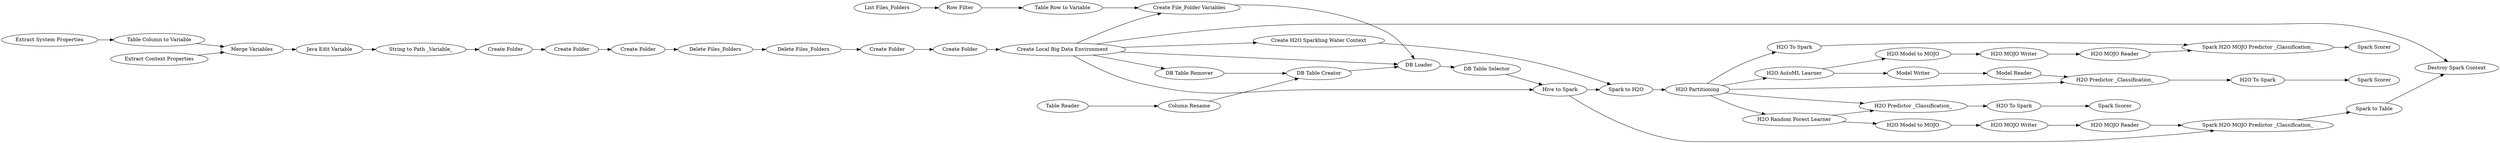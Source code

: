 digraph {
	"1688524917186839373_33" [label="Create H2O Sparkling Water Context"]
	"6506608141614270111_47" [label="Create Folder"]
	"1688524917186839373_2645" [label="H2O To Spark"]
	"1688524917186839373_40" [label="Spark Scorer"]
	"6506608141614270111_60" [label="Create Folder"]
	"1688524917186839373_79" [label="DB Table Selector"]
	"1688524917186839373_2656" [label="Model Writer"]
	"1688524917186839373_2642" [label="H2O AutoML Learner"]
	"1688524917186839373_53" [label="Spark to Table"]
	"6506608141614270111_48" [label="String to Path _Variable_"]
	"1688524917186839373_81" [label="H2O MOJO Writer"]
	"1688524917186839373_35" [label="H2O Partitioning"]
	"6506608141614270111_49" [label="Java Edit Variable"]
	"1688524917186839373_2657" [label="Model Reader"]
	"528161658301792268_2624" [label="Row Filter"]
	"1688524917186839373_82" [label="H2O Predictor _Classification_"]
	"1688524917186839373_46" [label="Hive to Spark"]
	"1688524917186839373_83" [label="Spark H2O MOJO Predictor _Classification_"]
	"6506608141614270111_51" [label="Table Column to Variable"]
	"1688524917186839373_2639" [label="DB Table Creator"]
	"1688524917186839373_67" [label="Column Rename"]
	"1688524917186839373_2643" [label="H2O Predictor _Classification_"]
	"528161658301792268_2638" [label="List Files_Folders"]
	"1688524917186839373_68" [label="DB Table Remover"]
	"1688524917186839373_78" [label="DB Loader"]
	"6506608141614270111_28" [label="Extract System Properties"]
	"1688524917186839373_84" [label="H2O MOJO Reader"]
	"6506608141614270111_59" [label="Create Folder"]
	"1688524917186839373_2655" [label="Spark Scorer"]
	"1688524917186839373_2644" [label="Spark Scorer"]
	"6506608141614270111_57" [label="Delete Files_Folders"]
	"1688524917186839373_2646" [label="H2O Model to MOJO"]
	"1688524917186839373_2647" [label="H2O MOJO Writer"]
	"6506608141614270111_50" [label="Merge Variables"]
	"6506608141614270111_56" [label="Delete Files_Folders"]
	"6506608141614270111_61" [label="Extract Context Properties"]
	"1688524917186839373_2640" [label="Table Reader"]
	"1688524917186839373_2648" [label="H2O MOJO Reader"]
	"1688524917186839373_39" [label="H2O To Spark"]
	"528161658301792268_2541" [label="Create File_Folder Variables"]
	"6506608141614270111_52" [label="Create Folder"]
	"528161658301792268_2625" [label="Table Row to Variable"]
	"1688524917186839373_38" [label="H2O Model to MOJO"]
	"1688524917186839373_80" [label="Spark to H2O"]
	"6506608141614270111_53" [label="Create Folder"]
	"1688524917186839373_2652" [label="H2O To Spark"]
	"1688524917186839373_48" [label="H2O Random Forest Learner"]
	"1688524917186839373_41" [label="Destroy Spark Context"]
	"1688524917186839373_76" [label="Create Local Big Data Environment"]
	"1688524917186839373_2650" [label="Spark H2O MOJO Predictor _Classification_"]
	"1688524917186839373_2646" -> "1688524917186839373_2647"
	"1688524917186839373_2642" -> "1688524917186839373_2656"
	"528161658301792268_2541" -> "1688524917186839373_78"
	"1688524917186839373_35" -> "1688524917186839373_82"
	"1688524917186839373_67" -> "1688524917186839373_2639"
	"1688524917186839373_2652" -> "1688524917186839373_2650"
	"528161658301792268_2638" -> "528161658301792268_2624"
	"1688524917186839373_35" -> "1688524917186839373_2643"
	"1688524917186839373_2642" -> "1688524917186839373_2646"
	"1688524917186839373_80" -> "1688524917186839373_35"
	"6506608141614270111_49" -> "6506608141614270111_48"
	"1688524917186839373_76" -> "1688524917186839373_41"
	"1688524917186839373_76" -> "1688524917186839373_78"
	"1688524917186839373_2648" -> "1688524917186839373_2650"
	"6506608141614270111_48" -> "6506608141614270111_47"
	"1688524917186839373_39" -> "1688524917186839373_40"
	"6506608141614270111_60" -> "6506608141614270111_59"
	"6506608141614270111_51" -> "6506608141614270111_50"
	"6506608141614270111_57" -> "6506608141614270111_56"
	"1688524917186839373_2639" -> "1688524917186839373_78"
	"1688524917186839373_46" -> "1688524917186839373_80"
	"1688524917186839373_76" -> "1688524917186839373_68"
	"1688524917186839373_84" -> "1688524917186839373_83"
	"1688524917186839373_2645" -> "1688524917186839373_2644"
	"6506608141614270111_50" -> "6506608141614270111_49"
	"6506608141614270111_52" -> "6506608141614270111_53"
	"1688524917186839373_2647" -> "1688524917186839373_2648"
	"1688524917186839373_82" -> "1688524917186839373_39"
	"1688524917186839373_46" -> "1688524917186839373_83"
	"528161658301792268_2625" -> "528161658301792268_2541"
	"1688524917186839373_68" -> "1688524917186839373_2639"
	"1688524917186839373_78" -> "1688524917186839373_79"
	"1688524917186839373_2640" -> "1688524917186839373_67"
	"1688524917186839373_76" -> "1688524917186839373_46"
	"6506608141614270111_61" -> "6506608141614270111_50"
	"1688524917186839373_76" -> "1688524917186839373_33"
	"6506608141614270111_28" -> "6506608141614270111_51"
	"1688524917186839373_35" -> "1688524917186839373_2652"
	"528161658301792268_2624" -> "528161658301792268_2625"
	"1688524917186839373_81" -> "1688524917186839373_84"
	"6506608141614270111_47" -> "6506608141614270111_52"
	"1688524917186839373_79" -> "1688524917186839373_46"
	"1688524917186839373_2643" -> "1688524917186839373_2645"
	"6506608141614270111_59" -> "1688524917186839373_76"
	"1688524917186839373_35" -> "1688524917186839373_2642"
	"1688524917186839373_2650" -> "1688524917186839373_2655"
	"1688524917186839373_2657" -> "1688524917186839373_2643"
	"1688524917186839373_33" -> "1688524917186839373_80"
	"1688524917186839373_2656" -> "1688524917186839373_2657"
	"6506608141614270111_53" -> "6506608141614270111_57"
	"6506608141614270111_56" -> "6506608141614270111_60"
	"1688524917186839373_76" -> "528161658301792268_2541"
	"1688524917186839373_48" -> "1688524917186839373_38"
	"1688524917186839373_48" -> "1688524917186839373_82"
	"1688524917186839373_53" -> "1688524917186839373_41"
	"1688524917186839373_83" -> "1688524917186839373_53"
	"1688524917186839373_35" -> "1688524917186839373_48"
	"1688524917186839373_38" -> "1688524917186839373_81"
	rankdir=LR
}
